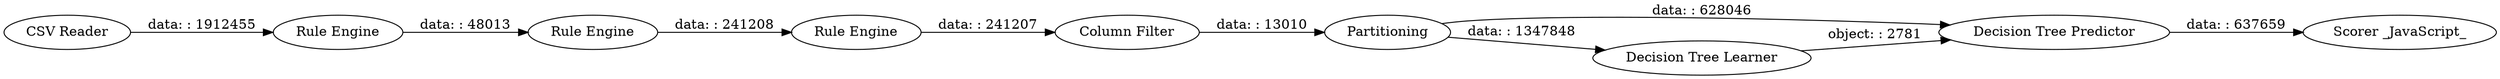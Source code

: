 digraph {
	"-5736602142066052147_30" [label="Rule Engine"]
	"-5016491640207639995_29" [label=Partitioning]
	"-5016491640207639995_33" [label="Decision Tree Predictor"]
	"-5736602142066052147_35" [label="Rule Engine"]
	"-5016491640207639995_32" [label="Decision Tree Learner"]
	"-5736602142066052147_36" [label="Rule Engine"]
	"-5016491640207639995_34" [label="Scorer _JavaScript_"]
	"-5736602142066052147_37" [label="CSV Reader"]
	"-5736602142066052147_31" [label="Column Filter"]
	"-5736602142066052147_31" -> "-5016491640207639995_29" [label="data: : 13010"]
	"-5736602142066052147_35" -> "-5736602142066052147_36" [label="data: : 241208"]
	"-5736602142066052147_36" -> "-5736602142066052147_31" [label="data: : 241207"]
	"-5736602142066052147_37" -> "-5736602142066052147_30" [label="data: : 1912455"]
	"-5016491640207639995_29" -> "-5016491640207639995_33" [label="data: : 628046"]
	"-5016491640207639995_33" -> "-5016491640207639995_34" [label="data: : 637659"]
	"-5016491640207639995_32" -> "-5016491640207639995_33" [label="object: : 2781"]
	"-5736602142066052147_30" -> "-5736602142066052147_35" [label="data: : 48013"]
	"-5016491640207639995_29" -> "-5016491640207639995_32" [label="data: : 1347848"]
	rankdir=LR
}
